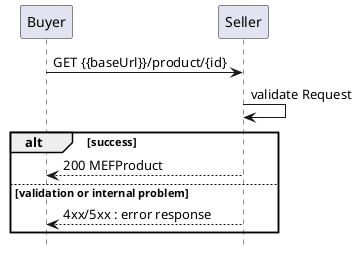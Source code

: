 @startuml

hide footbox

participant Buyer
participant Seller

Buyer -> Seller : GET {{baseUrl}}/product/{id}

Seller -> Seller : validate Request

alt success
    Buyer <-- Seller : 200 MEFProduct
else validation or internal problem
    Buyer <-- Seller: 4xx/5xx : error response
end
@enduml